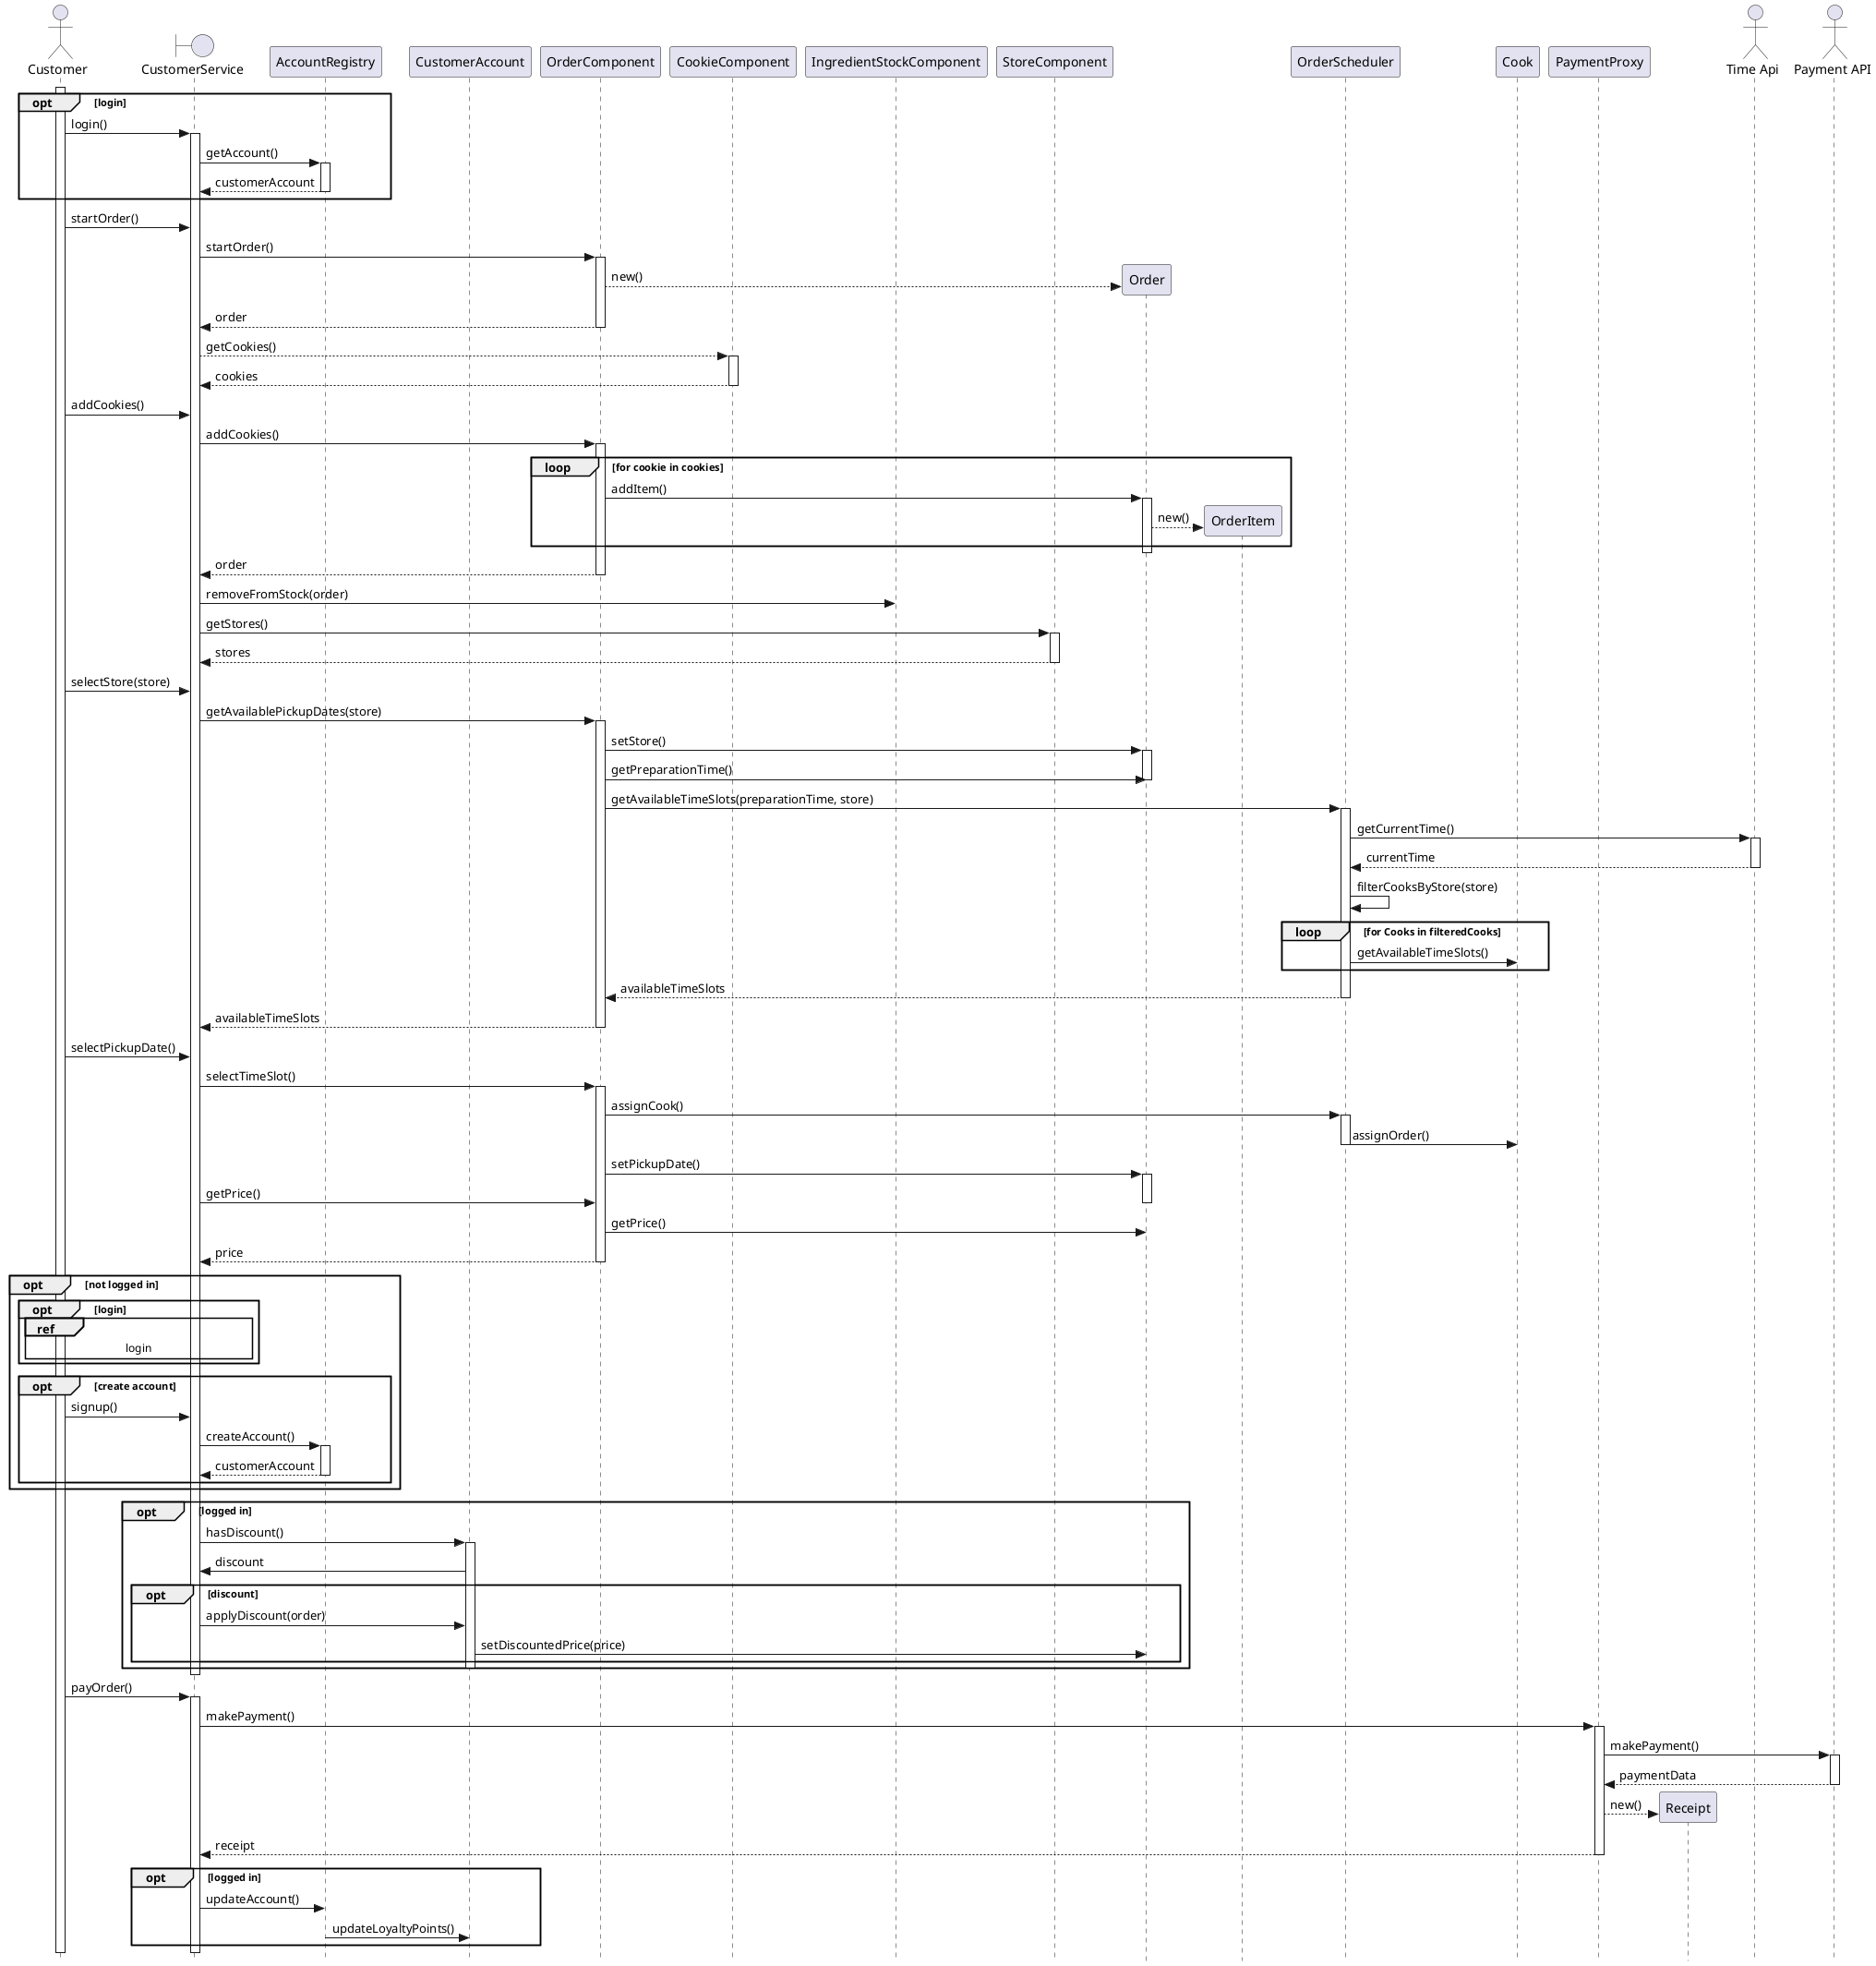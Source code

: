 @startuml
skinparam style strictuml

actor Customer as customer order 0
boundary CustomerService as customer_service order 2
participant AccountRegistry as account_registry order 2 
participant CustomerAccount as customer_account order 2
participant OrderComponent as order_component order 3 
participant CookieComponent as cookie_component order 3 
participant IngredientStockComponent as ingredientstock_component order 3 
participant StoreComponent as store_component order 3
participant Order as order order 4 
participant OrderItem as order_item order 4 
participant OrderScheduler as order_scheduler order 5
participant Cook as cook order 6
participant PaymentProxy as payment_service order 7
participant Receipt as receipt order 8

actor "Time Api" as time_api order 10
actor "Payment API" as payment_api order 20

activate customer



opt login
  customer -> customer_service++: login()

  customer_service -> account_registry++: getAccount()
  account_registry --> customer_service--: customerAccount 

end

customer -> customer_service: startOrder()

customer_service -> order_component++: startOrder()

order_component --> order**: new()
order_component --> customer_service--: order
customer_service --> cookie_component++: getCookies()
cookie_component --> customer_service--: cookies


customer -> customer_service: addCookies()
customer_service -> order_component++: addCookies()

loop for cookie in cookies
  order_component -> order++: addItem()
  order --> order_item**: new()
end
deactivate order
order_component --> customer_service--: order
customer_service -> ingredientstock_component: removeFromStock(order)

customer_service -> store_component++: getStores()
store_component --> customer_service--: stores


customer -> customer_service: selectStore(store)

customer_service -> order_component++: getAvailablePickupDates(store)



order_component -> order ++: setStore()
order_component -> order: getPreparationTime()
deactivate order
order_component -> order_scheduler++: getAvailableTimeSlots(preparationTime, store)
order_scheduler -> time_api++: getCurrentTime()
time_api --> order_scheduler--: currentTime
order_scheduler -> order_scheduler: filterCooksByStore(store)

loop for Cooks in filteredCooks
  order_scheduler -> cook: getAvailableTimeSlots()
end

order_scheduler --> order_component--: availableTimeSlots


order_component --> customer_service--: availableTimeSlots

customer -> customer_service : selectPickupDate()
customer_service -> order_component ++: selectTimeSlot()
order_component -> order_scheduler++: assignCook()
order_scheduler -> cook : assignOrder()
deactivate order_scheduler

order_component -> order ++: setPickupDate()
customer_service -> order_component: getPrice()
deactivate order
order_component -> order: getPrice()
order_component --> customer_service--: price

opt not logged in
  opt login
    ref over customer, customer_service: login
  end
  opt create account
    customer -> customer_service: signup()

    customer_service -> account_registry++: createAccount()
    account_registry --> customer_service--: customerAccount 
  end
end

opt logged in
  customer_service -> customer_account ++: hasDiscount()
  customer_account -> customer_service: discount
  opt discount 
    customer_service -> customer_account: applyDiscount(order)
    customer_account -> order: setDiscountedPrice(price)
  end
  deactivate customer_account
end
deactivate customer_service


customer -> customer_service++: payOrder()
customer_service -> payment_service++: makePayment()
payment_service -> payment_api++: makePayment()
payment_api --> payment_service--: paymentData
payment_service --> receipt**: new()
payment_service --> customer_service --: receipt

opt logged in
  customer_service -> account_registry: updateAccount()
  account_registry -> customer_account : updateLoyaltyPoints()
end


@enduml
